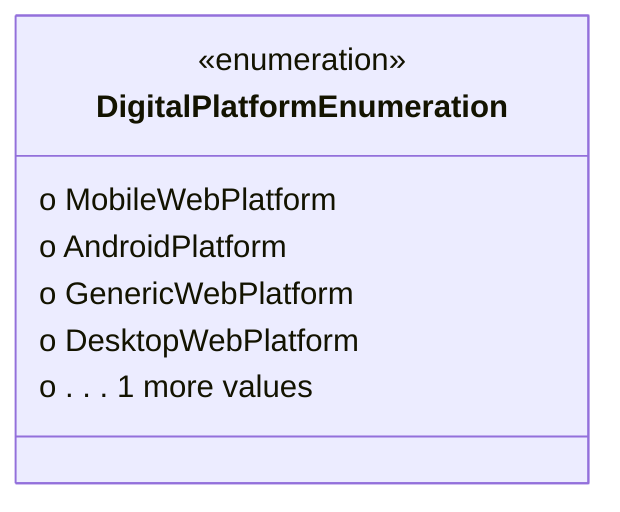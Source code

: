 classDiagram
  class DigitalPlatformEnumeration {
<<enumeration>>
  o MobileWebPlatform
  o AndroidPlatform
  o GenericWebPlatform
  o DesktopWebPlatform
  o . . . 1 more values
 }